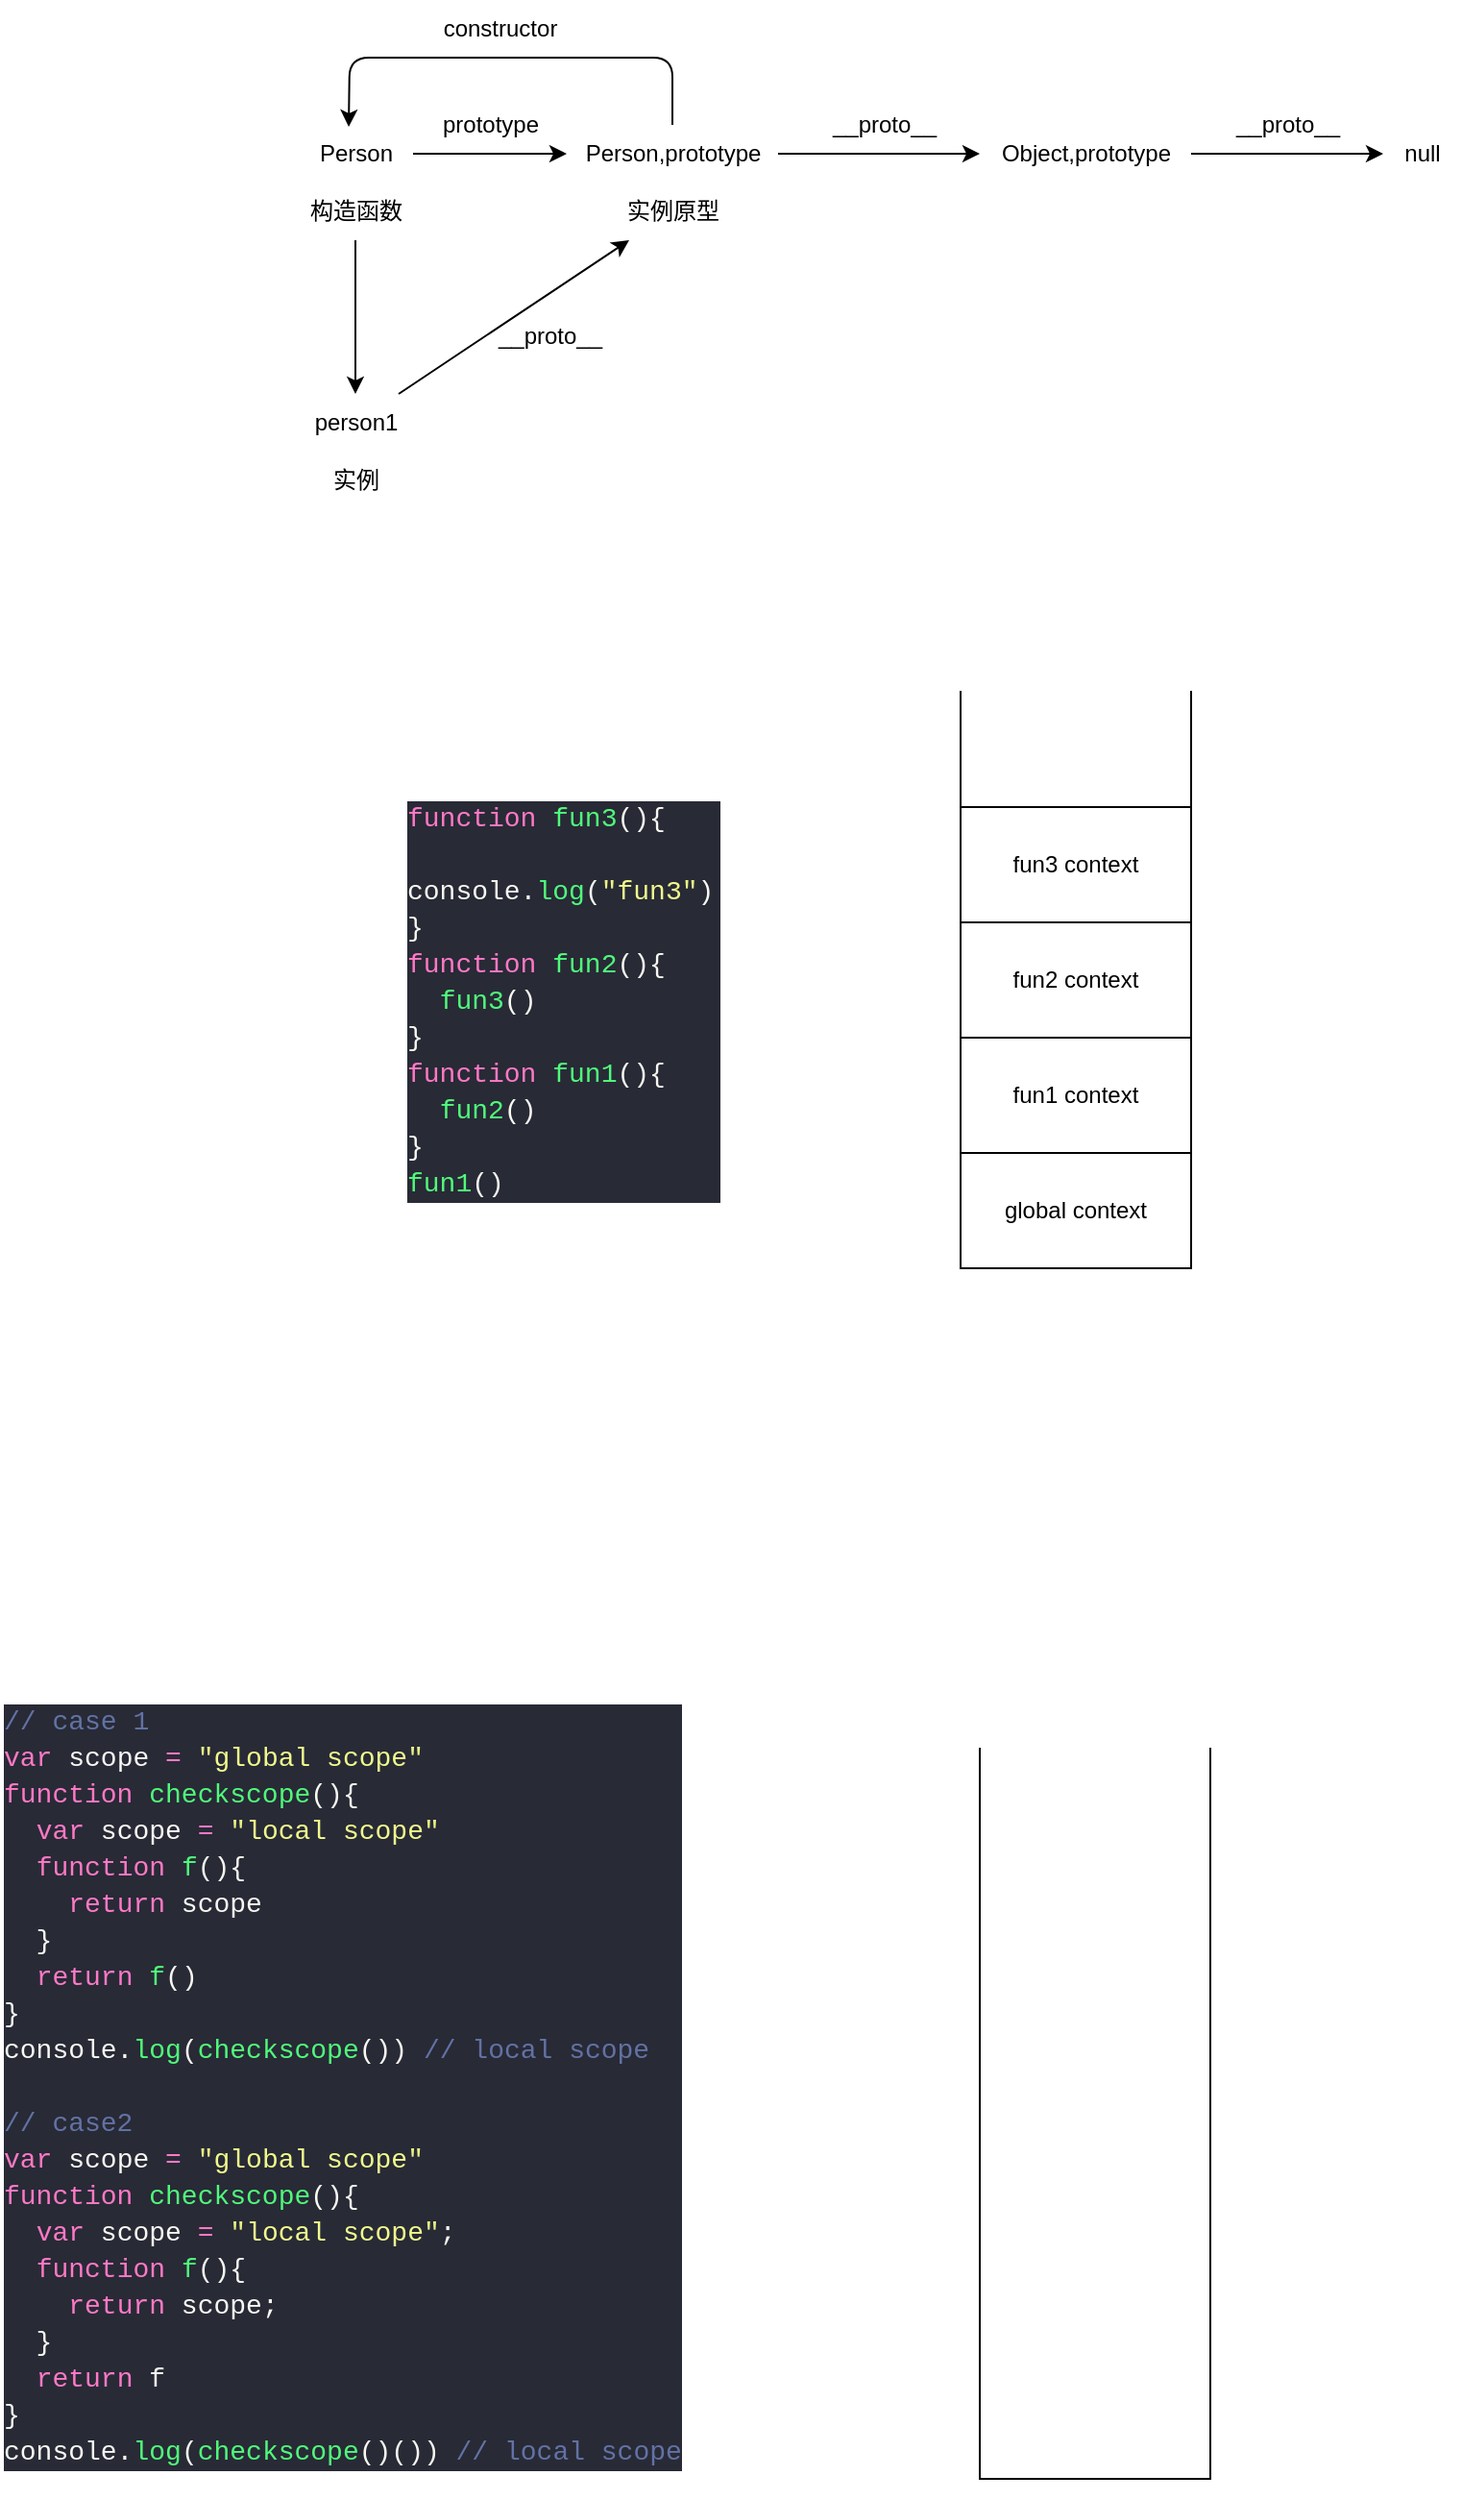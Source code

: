 <mxfile>
    <diagram id="A10vdJJ0v5N7dy5QLH2n" name="第 1 页">
        <mxGraphModel dx="1176" dy="999" grid="1" gridSize="10" guides="1" tooltips="1" connect="1" arrows="1" fold="1" page="0" pageScale="1" pageWidth="827" pageHeight="1169" math="0" shadow="0">
            <root>
                <mxCell id="0"/>
                <mxCell id="1" parent="0"/>
                <mxCell id="7" value="" style="edgeStyle=none;html=1;" parent="1" source="3" target="5" edge="1">
                    <mxGeometry relative="1" as="geometry"/>
                </mxCell>
                <mxCell id="3" value="Person" style="text;html=1;align=center;verticalAlign=middle;resizable=0;points=[];autosize=1;strokeColor=none;fillColor=none;" parent="1" vertex="1">
                    <mxGeometry x="95" y="215" width="60" height="30" as="geometry"/>
                </mxCell>
                <mxCell id="10" value="" style="edgeStyle=none;html=1;" parent="1" source="4" target="9" edge="1">
                    <mxGeometry relative="1" as="geometry"/>
                </mxCell>
                <mxCell id="4" value="构造函数" style="text;html=1;align=center;verticalAlign=middle;resizable=0;points=[];autosize=1;strokeColor=none;fillColor=none;" parent="1" vertex="1">
                    <mxGeometry x="90" y="245" width="70" height="30" as="geometry"/>
                </mxCell>
                <mxCell id="22" style="edgeStyle=none;html=1;entryX=0.442;entryY=0.033;entryDx=0;entryDy=0;entryPerimeter=0;" parent="1" source="5" target="3" edge="1">
                    <mxGeometry relative="1" as="geometry">
                        <mxPoint x="190" y="130" as="targetPoint"/>
                        <Array as="points">
                            <mxPoint x="290" y="180"/>
                            <mxPoint x="210" y="180"/>
                            <mxPoint x="122" y="180"/>
                        </Array>
                    </mxGeometry>
                </mxCell>
                <mxCell id="25" value="" style="edgeStyle=none;html=1;" parent="1" source="5" target="24" edge="1">
                    <mxGeometry relative="1" as="geometry"/>
                </mxCell>
                <mxCell id="5" value="Person,prototype" style="text;html=1;align=center;verticalAlign=middle;resizable=0;points=[];autosize=1;strokeColor=none;fillColor=none;" parent="1" vertex="1">
                    <mxGeometry x="235" y="215" width="110" height="30" as="geometry"/>
                </mxCell>
                <mxCell id="6" value="实例原型" style="text;html=1;align=center;verticalAlign=middle;resizable=0;points=[];autosize=1;strokeColor=none;fillColor=none;" parent="1" vertex="1">
                    <mxGeometry x="255" y="245" width="70" height="30" as="geometry"/>
                </mxCell>
                <mxCell id="8" value="prototype" style="text;html=1;align=center;verticalAlign=middle;resizable=0;points=[];autosize=1;strokeColor=none;fillColor=none;" parent="1" vertex="1">
                    <mxGeometry x="160" y="200" width="70" height="30" as="geometry"/>
                </mxCell>
                <mxCell id="13" style="edgeStyle=none;html=1;" parent="1" source="9" target="6" edge="1">
                    <mxGeometry relative="1" as="geometry"/>
                </mxCell>
                <mxCell id="9" value="person1" style="text;html=1;align=center;verticalAlign=middle;resizable=0;points=[];autosize=1;strokeColor=none;fillColor=none;" parent="1" vertex="1">
                    <mxGeometry x="90" y="355" width="70" height="30" as="geometry"/>
                </mxCell>
                <mxCell id="12" value="实例" style="text;html=1;align=center;verticalAlign=middle;resizable=0;points=[];autosize=1;strokeColor=none;fillColor=none;" parent="1" vertex="1">
                    <mxGeometry x="100" y="385" width="50" height="30" as="geometry"/>
                </mxCell>
                <mxCell id="14" value="__proto__" style="text;html=1;align=center;verticalAlign=middle;resizable=0;points=[];autosize=1;strokeColor=none;fillColor=none;" parent="1" vertex="1">
                    <mxGeometry x="186" y="310" width="80" height="30" as="geometry"/>
                </mxCell>
                <mxCell id="23" value="constructor" style="text;html=1;align=center;verticalAlign=middle;resizable=0;points=[];autosize=1;strokeColor=none;fillColor=none;" parent="1" vertex="1">
                    <mxGeometry x="160" y="150" width="80" height="30" as="geometry"/>
                </mxCell>
                <mxCell id="28" value="" style="edgeStyle=none;html=1;" parent="1" source="24" target="27" edge="1">
                    <mxGeometry relative="1" as="geometry"/>
                </mxCell>
                <mxCell id="24" value="Object,prototype" style="text;html=1;align=center;verticalAlign=middle;resizable=0;points=[];autosize=1;strokeColor=none;fillColor=none;" parent="1" vertex="1">
                    <mxGeometry x="450" y="215" width="110" height="30" as="geometry"/>
                </mxCell>
                <mxCell id="26" value="__proto__" style="text;html=1;align=center;verticalAlign=middle;resizable=0;points=[];autosize=1;strokeColor=none;fillColor=none;" parent="1" vertex="1">
                    <mxGeometry x="360" y="200" width="80" height="30" as="geometry"/>
                </mxCell>
                <mxCell id="27" value="null" style="text;html=1;align=center;verticalAlign=middle;resizable=0;points=[];autosize=1;strokeColor=none;fillColor=none;" parent="1" vertex="1">
                    <mxGeometry x="660" y="215" width="40" height="30" as="geometry"/>
                </mxCell>
                <mxCell id="29" value="__proto__" style="text;html=1;align=center;verticalAlign=middle;resizable=0;points=[];autosize=1;strokeColor=none;fillColor=none;" parent="1" vertex="1">
                    <mxGeometry x="570" y="200" width="80" height="30" as="geometry"/>
                </mxCell>
                <mxCell id="30" value="&lt;div style=&quot;color: rgb(248, 248, 242); background-color: rgb(40, 42, 54); font-family: Consolas, &amp;quot;Courier New&amp;quot;, monospace; font-weight: normal; font-size: 14px; line-height: 19px;&quot;&gt;&lt;div&gt;&lt;span style=&quot;color: #ff79c6;&quot;&gt;function&lt;/span&gt;&lt;span style=&quot;color: #f8f8f2;&quot;&gt; &lt;/span&gt;&lt;span style=&quot;color: #50fa7b;&quot;&gt;fun3&lt;/span&gt;&lt;span style=&quot;color: #f8f8f2;&quot;&gt;(){&lt;/span&gt;&lt;/div&gt;&lt;div&gt;&lt;span style=&quot;color: #f8f8f2;&quot;&gt;&amp;nbsp; console.&lt;/span&gt;&lt;span style=&quot;color: #50fa7b;&quot;&gt;log&lt;/span&gt;&lt;span style=&quot;color: #f8f8f2;&quot;&gt;(&lt;/span&gt;&lt;span style=&quot;color: #e9f284;&quot;&gt;&quot;&lt;/span&gt;&lt;span style=&quot;color: #f1fa8c;&quot;&gt;fun3&lt;/span&gt;&lt;span style=&quot;color: #e9f284;&quot;&gt;&quot;&lt;/span&gt;&lt;span style=&quot;color: #f8f8f2;&quot;&gt;)&lt;/span&gt;&lt;/div&gt;&lt;div&gt;&lt;span style=&quot;color: #f8f8f2;&quot;&gt;}&lt;/span&gt;&lt;/div&gt;&lt;div&gt;&lt;span style=&quot;color: #ff79c6;&quot;&gt;function&lt;/span&gt;&lt;span style=&quot;color: #f8f8f2;&quot;&gt; &lt;/span&gt;&lt;span style=&quot;color: #50fa7b;&quot;&gt;fun2&lt;/span&gt;&lt;span style=&quot;color: #f8f8f2;&quot;&gt;(){&lt;/span&gt;&lt;/div&gt;&lt;div&gt;&lt;span style=&quot;color: #f8f8f2;&quot;&gt;&amp;nbsp; &lt;/span&gt;&lt;span style=&quot;color: #50fa7b;&quot;&gt;fun3&lt;/span&gt;&lt;span style=&quot;color: #f8f8f2;&quot;&gt;()&lt;/span&gt;&lt;/div&gt;&lt;div&gt;&lt;span style=&quot;color: #f8f8f2;&quot;&gt;}&lt;/span&gt;&lt;/div&gt;&lt;div&gt;&lt;span style=&quot;color: #ff79c6;&quot;&gt;function&lt;/span&gt;&lt;span style=&quot;color: #f8f8f2;&quot;&gt; &lt;/span&gt;&lt;span style=&quot;color: #50fa7b;&quot;&gt;fun1&lt;/span&gt;&lt;span style=&quot;color: #f8f8f2;&quot;&gt;(){&lt;/span&gt;&lt;/div&gt;&lt;div&gt;&lt;span style=&quot;color: #f8f8f2;&quot;&gt;&amp;nbsp; &lt;/span&gt;&lt;span style=&quot;color: #50fa7b;&quot;&gt;fun2&lt;/span&gt;&lt;span style=&quot;color: #f8f8f2;&quot;&gt;()&lt;/span&gt;&lt;/div&gt;&lt;div&gt;&lt;span style=&quot;color: #f8f8f2;&quot;&gt;}&lt;/span&gt;&lt;/div&gt;&lt;div&gt;&lt;span style=&quot;color: #50fa7b;&quot;&gt;fun1&lt;/span&gt;&lt;span style=&quot;color: #f8f8f2;&quot;&gt;()&lt;/span&gt;&lt;/div&gt;&lt;/div&gt;" style="text;whiteSpace=wrap;html=1;" vertex="1" parent="1">
                    <mxGeometry x="150" y="560" width="165" height="200" as="geometry"/>
                </mxCell>
                <mxCell id="31" value="" style="shape=partialRectangle;whiteSpace=wrap;html=1;bottom=1;right=1;left=1;top=0;fillColor=none;routingCenterX=-0.5;" vertex="1" parent="1">
                    <mxGeometry x="440" y="510" width="120" height="300" as="geometry"/>
                </mxCell>
                <mxCell id="33" value="global context" style="rounded=0;whiteSpace=wrap;html=1;" vertex="1" parent="1">
                    <mxGeometry x="440" y="750" width="120" height="60" as="geometry"/>
                </mxCell>
                <mxCell id="34" value="fun1 context" style="rounded=0;whiteSpace=wrap;html=1;" vertex="1" parent="1">
                    <mxGeometry x="440" y="690" width="120" height="60" as="geometry"/>
                </mxCell>
                <mxCell id="35" value="fun2 context" style="rounded=0;whiteSpace=wrap;html=1;" vertex="1" parent="1">
                    <mxGeometry x="440" y="630" width="120" height="60" as="geometry"/>
                </mxCell>
                <mxCell id="36" value="fun3 context" style="rounded=0;whiteSpace=wrap;html=1;" vertex="1" parent="1">
                    <mxGeometry x="440" y="570" width="120" height="60" as="geometry"/>
                </mxCell>
                <mxCell id="38" value="&lt;div style=&quot;color: rgb(248, 248, 242); background-color: rgb(40, 42, 54); font-family: Consolas, &amp;quot;Courier New&amp;quot;, monospace; font-weight: normal; font-size: 14px; line-height: 19px;&quot;&gt;&lt;div&gt;&lt;span style=&quot;color: #6272a4;&quot;&gt;// case 1&lt;/span&gt;&lt;/div&gt;&lt;div&gt;&lt;span style=&quot;color: #ff79c6;&quot;&gt;var&lt;/span&gt;&lt;span style=&quot;color: #f8f8f2;&quot;&gt; scope &lt;/span&gt;&lt;span style=&quot;color: #ff79c6;&quot;&gt;=&lt;/span&gt;&lt;span style=&quot;color: #f8f8f2;&quot;&gt; &lt;/span&gt;&lt;span style=&quot;color: #e9f284;&quot;&gt;&quot;&lt;/span&gt;&lt;span style=&quot;color: #f1fa8c;&quot;&gt;global scope&lt;/span&gt;&lt;span style=&quot;color: #e9f284;&quot;&gt;&quot;&lt;/span&gt;&lt;/div&gt;&lt;div&gt;&lt;span style=&quot;color: #ff79c6;&quot;&gt;function&lt;/span&gt;&lt;span style=&quot;color: #f8f8f2;&quot;&gt; &lt;/span&gt;&lt;span style=&quot;color: #50fa7b;&quot;&gt;checkscope&lt;/span&gt;&lt;span style=&quot;color: #f8f8f2;&quot;&gt;(){&lt;/span&gt;&lt;/div&gt;&lt;div&gt;&lt;span style=&quot;color: #f8f8f2;&quot;&gt;&amp;nbsp; &lt;/span&gt;&lt;span style=&quot;color: #ff79c6;&quot;&gt;var&lt;/span&gt;&lt;span style=&quot;color: #f8f8f2;&quot;&gt; scope &lt;/span&gt;&lt;span style=&quot;color: #ff79c6;&quot;&gt;=&lt;/span&gt;&lt;span style=&quot;color: #f8f8f2;&quot;&gt; &lt;/span&gt;&lt;span style=&quot;color: #e9f284;&quot;&gt;&quot;&lt;/span&gt;&lt;span style=&quot;color: #f1fa8c;&quot;&gt;local scope&lt;/span&gt;&lt;span style=&quot;color: #e9f284;&quot;&gt;&quot;&lt;/span&gt;&lt;/div&gt;&lt;div&gt;&lt;span style=&quot;color: #f8f8f2;&quot;&gt;&amp;nbsp; &lt;/span&gt;&lt;span style=&quot;color: #ff79c6;&quot;&gt;function&lt;/span&gt;&lt;span style=&quot;color: #f8f8f2;&quot;&gt; &lt;/span&gt;&lt;span style=&quot;color: #50fa7b;&quot;&gt;f&lt;/span&gt;&lt;span style=&quot;color: #f8f8f2;&quot;&gt;(){&lt;/span&gt;&lt;/div&gt;&lt;div&gt;&lt;span style=&quot;color: #f8f8f2;&quot;&gt;&amp;nbsp; &amp;nbsp; &lt;/span&gt;&lt;span style=&quot;color: #ff79c6;&quot;&gt;return&lt;/span&gt;&lt;span style=&quot;color: #f8f8f2;&quot;&gt; scope&lt;/span&gt;&lt;/div&gt;&lt;div&gt;&lt;span style=&quot;color: #f8f8f2;&quot;&gt;&amp;nbsp; }&lt;/span&gt;&lt;/div&gt;&lt;div&gt;&lt;span style=&quot;color: #f8f8f2;&quot;&gt;&amp;nbsp; &lt;/span&gt;&lt;span style=&quot;color: #ff79c6;&quot;&gt;return&lt;/span&gt;&lt;span style=&quot;color: #f8f8f2;&quot;&gt; &lt;/span&gt;&lt;span style=&quot;color: #50fa7b;&quot;&gt;f&lt;/span&gt;&lt;span style=&quot;color: #f8f8f2;&quot;&gt;()&lt;/span&gt;&lt;/div&gt;&lt;div&gt;&lt;span style=&quot;color: #f8f8f2;&quot;&gt;}&lt;/span&gt;&lt;/div&gt;&lt;div&gt;&lt;span style=&quot;color: #f8f8f2;&quot;&gt;console.&lt;/span&gt;&lt;span style=&quot;color: #50fa7b;&quot;&gt;log&lt;/span&gt;&lt;span style=&quot;color: #f8f8f2;&quot;&gt;(&lt;/span&gt;&lt;span style=&quot;color: #50fa7b;&quot;&gt;checkscope&lt;/span&gt;&lt;span style=&quot;color: #f8f8f2;&quot;&gt;()) &lt;/span&gt;&lt;span style=&quot;color: #6272a4;&quot;&gt;// local scope&lt;/span&gt;&lt;/div&gt;&lt;br&gt;&lt;div&gt;&lt;span style=&quot;color: #6272a4;&quot;&gt;// case2&lt;/span&gt;&lt;/div&gt;&lt;div&gt;&lt;span style=&quot;color: #ff79c6;&quot;&gt;var&lt;/span&gt;&lt;span style=&quot;color: #f8f8f2;&quot;&gt; scope &lt;/span&gt;&lt;span style=&quot;color: #ff79c6;&quot;&gt;=&lt;/span&gt;&lt;span style=&quot;color: #f8f8f2;&quot;&gt; &lt;/span&gt;&lt;span style=&quot;color: #e9f284;&quot;&gt;&quot;&lt;/span&gt;&lt;span style=&quot;color: #f1fa8c;&quot;&gt;global scope&lt;/span&gt;&lt;span style=&quot;color: #e9f284;&quot;&gt;&quot;&lt;/span&gt;&lt;/div&gt;&lt;div&gt;&lt;span style=&quot;color: #ff79c6;&quot;&gt;function&lt;/span&gt;&lt;span style=&quot;color: #f8f8f2;&quot;&gt; &lt;/span&gt;&lt;span style=&quot;color: #50fa7b;&quot;&gt;checkscope&lt;/span&gt;&lt;span style=&quot;color: #f8f8f2;&quot;&gt;(){&lt;/span&gt;&lt;/div&gt;&lt;div&gt;&lt;span style=&quot;color: #f8f8f2;&quot;&gt;&amp;nbsp; &lt;/span&gt;&lt;span style=&quot;color: #ff79c6;&quot;&gt;var&lt;/span&gt;&lt;span style=&quot;color: #f8f8f2;&quot;&gt; scope &lt;/span&gt;&lt;span style=&quot;color: #ff79c6;&quot;&gt;=&lt;/span&gt;&lt;span style=&quot;color: #f8f8f2;&quot;&gt; &lt;/span&gt;&lt;span style=&quot;color: #e9f284;&quot;&gt;&quot;&lt;/span&gt;&lt;span style=&quot;color: #f1fa8c;&quot;&gt;local scope&lt;/span&gt;&lt;span style=&quot;color: #e9f284;&quot;&gt;&quot;&lt;/span&gt;&lt;span style=&quot;color: #f8f8f2;&quot;&gt;;&lt;/span&gt;&lt;/div&gt;&lt;div&gt;&lt;span style=&quot;color: #f8f8f2;&quot;&gt;&amp;nbsp; &lt;/span&gt;&lt;span style=&quot;color: #ff79c6;&quot;&gt;function&lt;/span&gt;&lt;span style=&quot;color: #f8f8f2;&quot;&gt; &lt;/span&gt;&lt;span style=&quot;color: #50fa7b;&quot;&gt;f&lt;/span&gt;&lt;span style=&quot;color: #f8f8f2;&quot;&gt;(){&lt;/span&gt;&lt;/div&gt;&lt;div&gt;&lt;span style=&quot;color: #f8f8f2;&quot;&gt;&amp;nbsp; &amp;nbsp; &lt;/span&gt;&lt;span style=&quot;color: #ff79c6;&quot;&gt;return&lt;/span&gt;&lt;span style=&quot;color: #f8f8f2;&quot;&gt; scope;&lt;/span&gt;&lt;/div&gt;&lt;div&gt;&lt;span style=&quot;color: #f8f8f2;&quot;&gt;&amp;nbsp; }&lt;/span&gt;&lt;/div&gt;&lt;div&gt;&lt;span style=&quot;color: #f8f8f2;&quot;&gt;&amp;nbsp; &lt;/span&gt;&lt;span style=&quot;color: #ff79c6;&quot;&gt;return&lt;/span&gt;&lt;span style=&quot;color: #f8f8f2;&quot;&gt; f&lt;/span&gt;&lt;/div&gt;&lt;div&gt;&lt;span style=&quot;color: #f8f8f2;&quot;&gt;}&lt;/span&gt;&lt;/div&gt;&lt;div&gt;&lt;span style=&quot;color: #f8f8f2;&quot;&gt;console.&lt;/span&gt;&lt;span style=&quot;color: #50fa7b;&quot;&gt;log&lt;/span&gt;&lt;span style=&quot;color: #f8f8f2;&quot;&gt;(&lt;/span&gt;&lt;span style=&quot;color: #50fa7b;&quot;&gt;checkscope&lt;/span&gt;&lt;span style=&quot;color: #f8f8f2;&quot;&gt;()()) &lt;/span&gt;&lt;span style=&quot;color: #6272a4;&quot;&gt;// local scope&lt;/span&gt;&lt;/div&gt;&lt;/div&gt;" style="text;whiteSpace=wrap;html=1;" vertex="1" parent="1">
                    <mxGeometry x="-60" y="1030" width="360" height="420" as="geometry"/>
                </mxCell>
                <mxCell id="39" value="" style="shape=partialRectangle;whiteSpace=wrap;html=1;bottom=1;right=1;left=1;top=0;fillColor=none;routingCenterX=-0.5;" vertex="1" parent="1">
                    <mxGeometry x="450" y="1060" width="120" height="380" as="geometry"/>
                </mxCell>
            </root>
        </mxGraphModel>
    </diagram>
</mxfile>